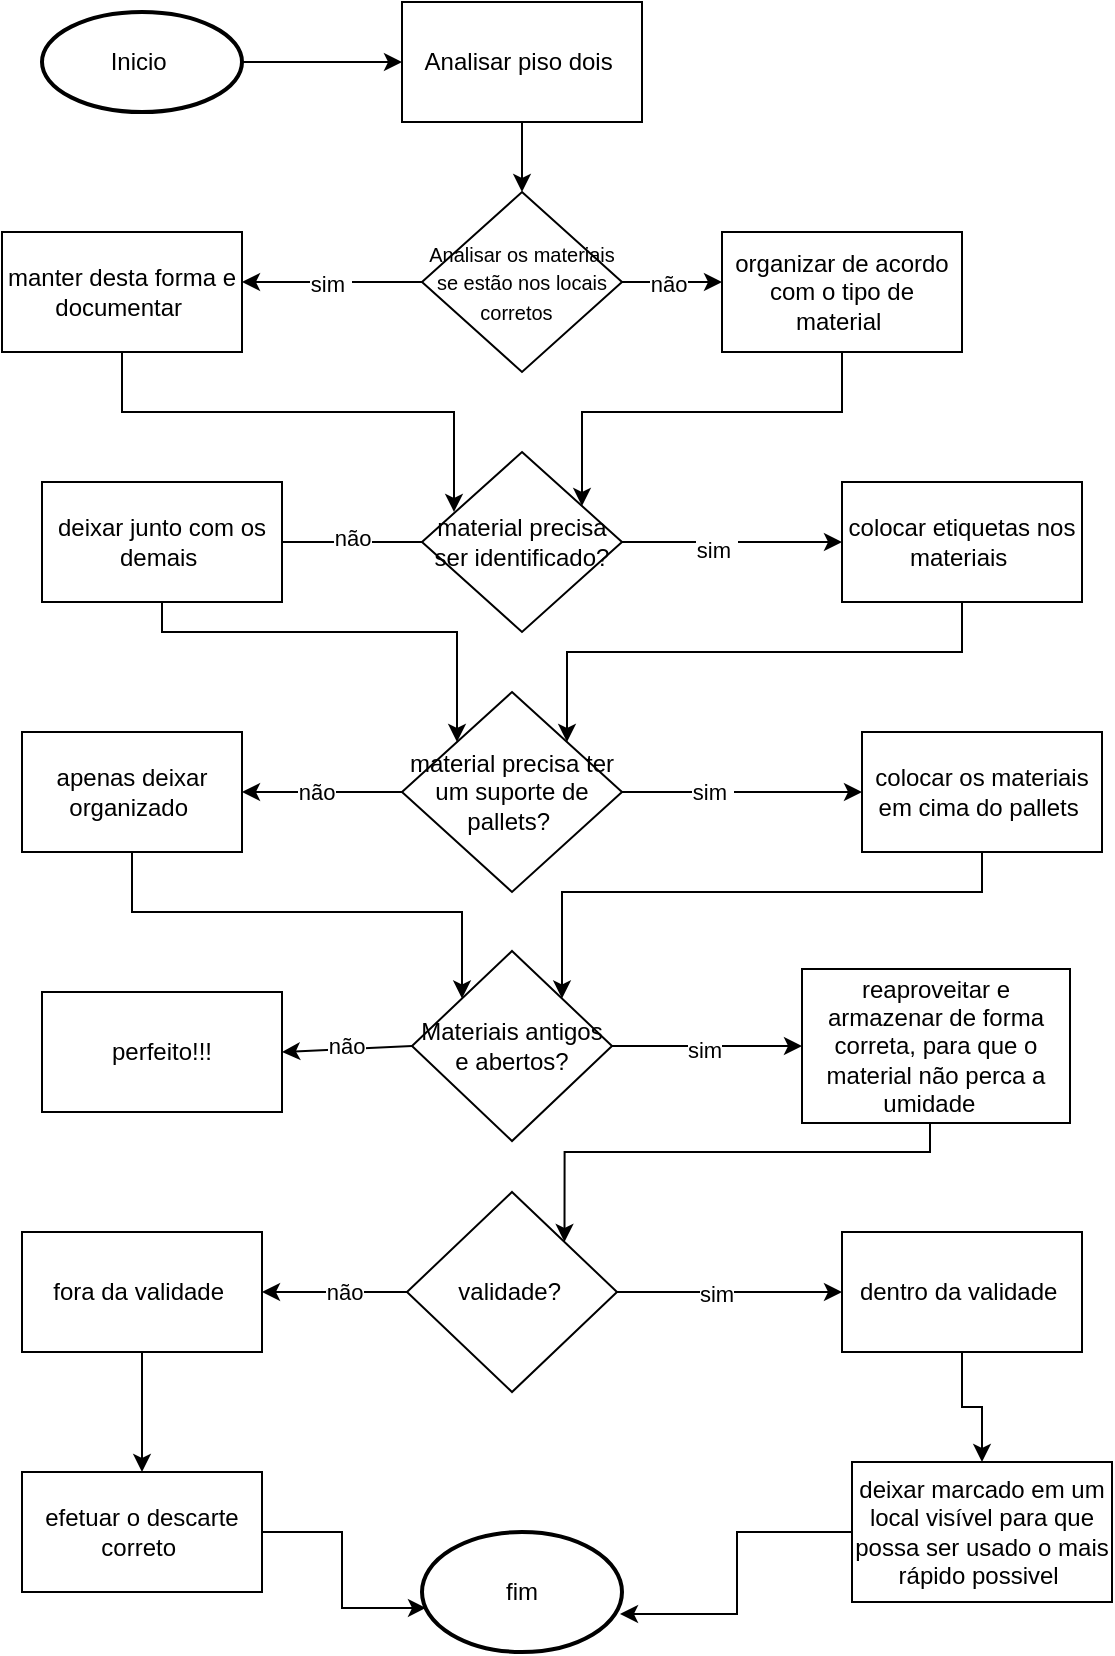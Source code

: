 <mxfile version="23.1.5" type="github">
  <diagram name="Página-1" id="9yMu32MpuAbdIeqK6lV5">
    <mxGraphModel dx="1434" dy="790" grid="1" gridSize="10" guides="1" tooltips="1" connect="1" arrows="1" fold="1" page="1" pageScale="1" pageWidth="827" pageHeight="1169" math="0" shadow="0">
      <root>
        <mxCell id="0" />
        <mxCell id="1" parent="0" />
        <mxCell id="nx1gxkxAw9D206AAHLom-15" style="edgeStyle=orthogonalEdgeStyle;rounded=0;orthogonalLoop=1;jettySize=auto;html=1;entryX=0;entryY=0.5;entryDx=0;entryDy=0;" edge="1" parent="1" source="nx1gxkxAw9D206AAHLom-2" target="nx1gxkxAw9D206AAHLom-3">
          <mxGeometry relative="1" as="geometry" />
        </mxCell>
        <mxCell id="nx1gxkxAw9D206AAHLom-2" value="Inicio&amp;nbsp;" style="strokeWidth=2;html=1;shape=mxgraph.flowchart.start_1;whiteSpace=wrap;" vertex="1" parent="1">
          <mxGeometry x="30" y="20" width="100" height="50" as="geometry" />
        </mxCell>
        <mxCell id="nx1gxkxAw9D206AAHLom-16" style="edgeStyle=orthogonalEdgeStyle;rounded=0;orthogonalLoop=1;jettySize=auto;html=1;entryX=0.5;entryY=0;entryDx=0;entryDy=0;" edge="1" parent="1" source="nx1gxkxAw9D206AAHLom-3" target="nx1gxkxAw9D206AAHLom-4">
          <mxGeometry relative="1" as="geometry" />
        </mxCell>
        <mxCell id="nx1gxkxAw9D206AAHLom-3" value="Analisar piso dois&amp;nbsp;" style="rounded=0;whiteSpace=wrap;html=1;" vertex="1" parent="1">
          <mxGeometry x="210" y="15" width="120" height="60" as="geometry" />
        </mxCell>
        <mxCell id="nx1gxkxAw9D206AAHLom-4" value="&lt;font style=&quot;font-size: 10px;&quot;&gt;Analisar os materiais se estão nos locais corretos&amp;nbsp;&amp;nbsp;&lt;/font&gt;" style="rhombus;whiteSpace=wrap;html=1;" vertex="1" parent="1">
          <mxGeometry x="220" y="110" width="100" height="90" as="geometry" />
        </mxCell>
        <mxCell id="nx1gxkxAw9D206AAHLom-5" value="" style="endArrow=classic;html=1;rounded=0;" edge="1" parent="1" source="nx1gxkxAw9D206AAHLom-4">
          <mxGeometry relative="1" as="geometry">
            <mxPoint x="280" y="155" as="sourcePoint" />
            <mxPoint x="370" y="155" as="targetPoint" />
          </mxGeometry>
        </mxCell>
        <mxCell id="nx1gxkxAw9D206AAHLom-14" value="não" style="edgeLabel;html=1;align=center;verticalAlign=middle;resizable=0;points=[];" vertex="1" connectable="0" parent="nx1gxkxAw9D206AAHLom-5">
          <mxGeometry x="-0.089" y="-1" relative="1" as="geometry">
            <mxPoint as="offset" />
          </mxGeometry>
        </mxCell>
        <mxCell id="nx1gxkxAw9D206AAHLom-9" value="" style="endArrow=classic;html=1;rounded=0;exitX=0;exitY=0.5;exitDx=0;exitDy=0;" edge="1" parent="1" source="nx1gxkxAw9D206AAHLom-4">
          <mxGeometry relative="1" as="geometry">
            <mxPoint x="-20" y="200" as="sourcePoint" />
            <mxPoint x="130" y="155" as="targetPoint" />
            <Array as="points" />
          </mxGeometry>
        </mxCell>
        <mxCell id="nx1gxkxAw9D206AAHLom-13" value="sim&amp;nbsp;" style="edgeLabel;html=1;align=center;verticalAlign=middle;resizable=0;points=[];" vertex="1" connectable="0" parent="nx1gxkxAw9D206AAHLom-9">
          <mxGeometry x="0.022" y="1" relative="1" as="geometry">
            <mxPoint as="offset" />
          </mxGeometry>
        </mxCell>
        <mxCell id="nx1gxkxAw9D206AAHLom-37" style="edgeStyle=orthogonalEdgeStyle;rounded=0;orthogonalLoop=1;jettySize=auto;html=1;" edge="1" parent="1" source="nx1gxkxAw9D206AAHLom-17" target="nx1gxkxAw9D206AAHLom-35">
          <mxGeometry relative="1" as="geometry">
            <Array as="points">
              <mxPoint x="430" y="220" />
              <mxPoint x="300" y="220" />
            </Array>
          </mxGeometry>
        </mxCell>
        <mxCell id="nx1gxkxAw9D206AAHLom-17" value="organizar de acordo com o tipo de material&amp;nbsp;" style="rounded=0;whiteSpace=wrap;html=1;" vertex="1" parent="1">
          <mxGeometry x="370" y="130" width="120" height="60" as="geometry" />
        </mxCell>
        <mxCell id="nx1gxkxAw9D206AAHLom-18" value="manter desta forma e documentar&amp;nbsp;" style="rounded=0;whiteSpace=wrap;html=1;" vertex="1" parent="1">
          <mxGeometry x="10" y="130" width="120" height="60" as="geometry" />
        </mxCell>
        <mxCell id="nx1gxkxAw9D206AAHLom-19" value="material precisa ter um suporte de pallets?&amp;nbsp;" style="rhombus;whiteSpace=wrap;html=1;" vertex="1" parent="1">
          <mxGeometry x="210" y="360" width="110" height="100" as="geometry" />
        </mxCell>
        <mxCell id="nx1gxkxAw9D206AAHLom-22" value="" style="endArrow=classic;html=1;rounded=0;exitX=1;exitY=0.5;exitDx=0;exitDy=0;entryX=0;entryY=0.5;entryDx=0;entryDy=0;" edge="1" parent="1" source="nx1gxkxAw9D206AAHLom-19" target="nx1gxkxAw9D206AAHLom-33">
          <mxGeometry relative="1" as="geometry">
            <mxPoint x="330" y="300" as="sourcePoint" />
            <mxPoint x="450" y="300" as="targetPoint" />
          </mxGeometry>
        </mxCell>
        <mxCell id="nx1gxkxAw9D206AAHLom-26" value="sim&amp;nbsp;" style="edgeLabel;html=1;align=center;verticalAlign=middle;resizable=0;points=[];" vertex="1" connectable="0" parent="nx1gxkxAw9D206AAHLom-22">
          <mxGeometry x="-0.261" relative="1" as="geometry">
            <mxPoint as="offset" />
          </mxGeometry>
        </mxCell>
        <mxCell id="nx1gxkxAw9D206AAHLom-27" value="" style="endArrow=classic;html=1;rounded=0;entryX=1;entryY=0.5;entryDx=0;entryDy=0;exitX=0;exitY=0.5;exitDx=0;exitDy=0;" edge="1" parent="1" source="nx1gxkxAw9D206AAHLom-19" target="nx1gxkxAw9D206AAHLom-32">
          <mxGeometry relative="1" as="geometry">
            <mxPoint x="210" y="300" as="sourcePoint" />
            <mxPoint x="110" y="300" as="targetPoint" />
          </mxGeometry>
        </mxCell>
        <mxCell id="nx1gxkxAw9D206AAHLom-31" value="não" style="edgeLabel;html=1;align=center;verticalAlign=middle;resizable=0;points=[];" vertex="1" connectable="0" parent="nx1gxkxAw9D206AAHLom-27">
          <mxGeometry x="0.08" y="5" relative="1" as="geometry">
            <mxPoint y="-5" as="offset" />
          </mxGeometry>
        </mxCell>
        <mxCell id="nx1gxkxAw9D206AAHLom-68" style="edgeStyle=orthogonalEdgeStyle;rounded=0;orthogonalLoop=1;jettySize=auto;html=1;entryX=0;entryY=0;entryDx=0;entryDy=0;" edge="1" parent="1" source="nx1gxkxAw9D206AAHLom-32" target="nx1gxkxAw9D206AAHLom-53">
          <mxGeometry relative="1" as="geometry">
            <Array as="points">
              <mxPoint x="75" y="470" />
              <mxPoint x="240" y="470" />
            </Array>
          </mxGeometry>
        </mxCell>
        <mxCell id="nx1gxkxAw9D206AAHLom-32" value="apenas deixar organizado&amp;nbsp;" style="rounded=0;whiteSpace=wrap;html=1;" vertex="1" parent="1">
          <mxGeometry x="20" y="380" width="110" height="60" as="geometry" />
        </mxCell>
        <mxCell id="nx1gxkxAw9D206AAHLom-69" style="edgeStyle=orthogonalEdgeStyle;rounded=0;orthogonalLoop=1;jettySize=auto;html=1;entryX=1;entryY=0;entryDx=0;entryDy=0;" edge="1" parent="1" source="nx1gxkxAw9D206AAHLom-33" target="nx1gxkxAw9D206AAHLom-53">
          <mxGeometry relative="1" as="geometry">
            <Array as="points">
              <mxPoint x="500" y="460" />
              <mxPoint x="290" y="460" />
            </Array>
          </mxGeometry>
        </mxCell>
        <mxCell id="nx1gxkxAw9D206AAHLom-33" value="colocar os materiais em cima do pallets&amp;nbsp;" style="rounded=0;whiteSpace=wrap;html=1;" vertex="1" parent="1">
          <mxGeometry x="440" y="380" width="120" height="60" as="geometry" />
        </mxCell>
        <mxCell id="nx1gxkxAw9D206AAHLom-35" value="material precisa ser identificado?" style="rhombus;whiteSpace=wrap;html=1;" vertex="1" parent="1">
          <mxGeometry x="220" y="240" width="100" height="90" as="geometry" />
        </mxCell>
        <mxCell id="nx1gxkxAw9D206AAHLom-36" style="edgeStyle=orthogonalEdgeStyle;rounded=0;orthogonalLoop=1;jettySize=auto;html=1;entryX=0.16;entryY=0.333;entryDx=0;entryDy=0;entryPerimeter=0;" edge="1" parent="1" source="nx1gxkxAw9D206AAHLom-18" target="nx1gxkxAw9D206AAHLom-35">
          <mxGeometry relative="1" as="geometry">
            <Array as="points">
              <mxPoint x="70" y="220" />
              <mxPoint x="236" y="220" />
            </Array>
          </mxGeometry>
        </mxCell>
        <mxCell id="nx1gxkxAw9D206AAHLom-38" value="" style="endArrow=classic;html=1;rounded=0;exitX=1;exitY=0.5;exitDx=0;exitDy=0;" edge="1" parent="1" source="nx1gxkxAw9D206AAHLom-35">
          <mxGeometry relative="1" as="geometry">
            <mxPoint x="320" y="290" as="sourcePoint" />
            <mxPoint x="430" y="285" as="targetPoint" />
          </mxGeometry>
        </mxCell>
        <mxCell id="nx1gxkxAw9D206AAHLom-42" value="sim&amp;nbsp;" style="edgeLabel;html=1;align=center;verticalAlign=middle;resizable=0;points=[];" vertex="1" connectable="0" parent="nx1gxkxAw9D206AAHLom-38">
          <mxGeometry x="-0.15" y="-4" relative="1" as="geometry">
            <mxPoint as="offset" />
          </mxGeometry>
        </mxCell>
        <mxCell id="nx1gxkxAw9D206AAHLom-43" value="" style="endArrow=classic;html=1;rounded=0;exitX=0;exitY=0.5;exitDx=0;exitDy=0;" edge="1" parent="1" source="nx1gxkxAw9D206AAHLom-35">
          <mxGeometry relative="1" as="geometry">
            <mxPoint x="-30" y="330" as="sourcePoint" />
            <mxPoint x="140" y="285" as="targetPoint" />
          </mxGeometry>
        </mxCell>
        <mxCell id="nx1gxkxAw9D206AAHLom-47" value="não" style="edgeLabel;html=1;align=center;verticalAlign=middle;resizable=0;points=[];" vertex="1" connectable="0" parent="nx1gxkxAw9D206AAHLom-43">
          <mxGeometry x="-0.125" y="-2" relative="1" as="geometry">
            <mxPoint as="offset" />
          </mxGeometry>
        </mxCell>
        <mxCell id="nx1gxkxAw9D206AAHLom-52" style="edgeStyle=orthogonalEdgeStyle;rounded=0;orthogonalLoop=1;jettySize=auto;html=1;entryX=1;entryY=0;entryDx=0;entryDy=0;" edge="1" parent="1" source="nx1gxkxAw9D206AAHLom-48" target="nx1gxkxAw9D206AAHLom-19">
          <mxGeometry relative="1" as="geometry">
            <Array as="points">
              <mxPoint x="490" y="340" />
              <mxPoint x="293" y="340" />
            </Array>
          </mxGeometry>
        </mxCell>
        <mxCell id="nx1gxkxAw9D206AAHLom-48" value="colocar etiquetas nos materiais&amp;nbsp;" style="rounded=0;whiteSpace=wrap;html=1;" vertex="1" parent="1">
          <mxGeometry x="430" y="255" width="120" height="60" as="geometry" />
        </mxCell>
        <mxCell id="nx1gxkxAw9D206AAHLom-51" style="edgeStyle=orthogonalEdgeStyle;rounded=0;orthogonalLoop=1;jettySize=auto;html=1;entryX=0;entryY=0;entryDx=0;entryDy=0;" edge="1" parent="1" source="nx1gxkxAw9D206AAHLom-49" target="nx1gxkxAw9D206AAHLom-19">
          <mxGeometry relative="1" as="geometry">
            <Array as="points">
              <mxPoint x="90" y="330" />
              <mxPoint x="238" y="330" />
            </Array>
          </mxGeometry>
        </mxCell>
        <mxCell id="nx1gxkxAw9D206AAHLom-49" value="deixar junto com os demais&amp;nbsp;" style="rounded=0;whiteSpace=wrap;html=1;" vertex="1" parent="1">
          <mxGeometry x="30" y="255" width="120" height="60" as="geometry" />
        </mxCell>
        <mxCell id="nx1gxkxAw9D206AAHLom-53" value="Materiais antigos e abertos?" style="rhombus;whiteSpace=wrap;html=1;" vertex="1" parent="1">
          <mxGeometry x="215" y="489.5" width="100" height="95" as="geometry" />
        </mxCell>
        <mxCell id="nx1gxkxAw9D206AAHLom-87" style="edgeStyle=orthogonalEdgeStyle;rounded=0;orthogonalLoop=1;jettySize=auto;html=1;entryX=1;entryY=0;entryDx=0;entryDy=0;" edge="1" parent="1" source="nx1gxkxAw9D206AAHLom-54" target="nx1gxkxAw9D206AAHLom-70">
          <mxGeometry relative="1" as="geometry">
            <Array as="points">
              <mxPoint x="474" y="590" />
              <mxPoint x="291" y="590" />
            </Array>
          </mxGeometry>
        </mxCell>
        <mxCell id="nx1gxkxAw9D206AAHLom-54" value="reaproveitar e armazenar de forma correta, para que o material não perca a umidade&amp;nbsp;&amp;nbsp;" style="rounded=0;whiteSpace=wrap;html=1;" vertex="1" parent="1">
          <mxGeometry x="410" y="498.5" width="134" height="77" as="geometry" />
        </mxCell>
        <mxCell id="nx1gxkxAw9D206AAHLom-55" value="" style="endArrow=classic;html=1;rounded=0;exitX=1;exitY=0.5;exitDx=0;exitDy=0;entryX=0;entryY=0.5;entryDx=0;entryDy=0;" edge="1" parent="1" source="nx1gxkxAw9D206AAHLom-53" target="nx1gxkxAw9D206AAHLom-54">
          <mxGeometry relative="1" as="geometry">
            <mxPoint x="310" y="540" as="sourcePoint" />
            <mxPoint x="410" y="540" as="targetPoint" />
          </mxGeometry>
        </mxCell>
        <mxCell id="nx1gxkxAw9D206AAHLom-61" value="sim" style="edgeLabel;html=1;align=center;verticalAlign=middle;resizable=0;points=[];" vertex="1" connectable="0" parent="nx1gxkxAw9D206AAHLom-55">
          <mxGeometry x="-0.03" y="-2" relative="1" as="geometry">
            <mxPoint as="offset" />
          </mxGeometry>
        </mxCell>
        <mxCell id="nx1gxkxAw9D206AAHLom-62" value="" style="endArrow=classic;html=1;rounded=0;exitX=0;exitY=0.5;exitDx=0;exitDy=0;entryX=1;entryY=0.5;entryDx=0;entryDy=0;entryPerimeter=0;" edge="1" parent="1" source="nx1gxkxAw9D206AAHLom-53" target="nx1gxkxAw9D206AAHLom-67">
          <mxGeometry relative="1" as="geometry">
            <mxPoint x="120" y="610" as="sourcePoint" />
            <mxPoint x="150" y="540" as="targetPoint" />
          </mxGeometry>
        </mxCell>
        <mxCell id="nx1gxkxAw9D206AAHLom-66" value="não" style="edgeLabel;html=1;align=center;verticalAlign=middle;resizable=0;points=[];" vertex="1" connectable="0" parent="nx1gxkxAw9D206AAHLom-62">
          <mxGeometry x="0.022" y="4" relative="1" as="geometry">
            <mxPoint y="-6" as="offset" />
          </mxGeometry>
        </mxCell>
        <mxCell id="nx1gxkxAw9D206AAHLom-67" value="perfeito!!!" style="rounded=0;whiteSpace=wrap;html=1;" vertex="1" parent="1">
          <mxGeometry x="30" y="510" width="120" height="60" as="geometry" />
        </mxCell>
        <mxCell id="nx1gxkxAw9D206AAHLom-70" value="validade?&amp;nbsp;" style="rhombus;whiteSpace=wrap;html=1;" vertex="1" parent="1">
          <mxGeometry x="212.5" y="610" width="105" height="100" as="geometry" />
        </mxCell>
        <mxCell id="nx1gxkxAw9D206AAHLom-71" value="" style="endArrow=classic;html=1;rounded=0;exitX=1;exitY=0.5;exitDx=0;exitDy=0;" edge="1" parent="1" source="nx1gxkxAw9D206AAHLom-70">
          <mxGeometry relative="1" as="geometry">
            <mxPoint x="320" y="660" as="sourcePoint" />
            <mxPoint x="430" y="660" as="targetPoint" />
          </mxGeometry>
        </mxCell>
        <mxCell id="nx1gxkxAw9D206AAHLom-75" value="sim" style="edgeLabel;html=1;align=center;verticalAlign=middle;resizable=0;points=[];" vertex="1" connectable="0" parent="nx1gxkxAw9D206AAHLom-71">
          <mxGeometry x="-0.12" y="-1" relative="1" as="geometry">
            <mxPoint as="offset" />
          </mxGeometry>
        </mxCell>
        <mxCell id="nx1gxkxAw9D206AAHLom-80" style="edgeStyle=orthogonalEdgeStyle;rounded=0;orthogonalLoop=1;jettySize=auto;html=1;" edge="1" parent="1" source="nx1gxkxAw9D206AAHLom-76" target="nx1gxkxAw9D206AAHLom-79">
          <mxGeometry relative="1" as="geometry" />
        </mxCell>
        <mxCell id="nx1gxkxAw9D206AAHLom-76" value="dentro da validade&amp;nbsp;" style="rounded=0;whiteSpace=wrap;html=1;" vertex="1" parent="1">
          <mxGeometry x="430" y="630" width="120" height="60" as="geometry" />
        </mxCell>
        <mxCell id="nx1gxkxAw9D206AAHLom-81" style="edgeStyle=orthogonalEdgeStyle;rounded=0;orthogonalLoop=1;jettySize=auto;html=1;entryX=0.5;entryY=0;entryDx=0;entryDy=0;" edge="1" parent="1" source="nx1gxkxAw9D206AAHLom-77" target="nx1gxkxAw9D206AAHLom-78">
          <mxGeometry relative="1" as="geometry" />
        </mxCell>
        <mxCell id="nx1gxkxAw9D206AAHLom-77" value="fora da validade&amp;nbsp;" style="rounded=0;whiteSpace=wrap;html=1;" vertex="1" parent="1">
          <mxGeometry x="20" y="630" width="120" height="60" as="geometry" />
        </mxCell>
        <mxCell id="nx1gxkxAw9D206AAHLom-78" value="efetuar o descarte correto&amp;nbsp;" style="rounded=0;whiteSpace=wrap;html=1;" vertex="1" parent="1">
          <mxGeometry x="20" y="750" width="120" height="60" as="geometry" />
        </mxCell>
        <mxCell id="nx1gxkxAw9D206AAHLom-79" value="deixar marcado em um local visível para que possa ser usado o mais rápido possivel&amp;nbsp;" style="rounded=0;whiteSpace=wrap;html=1;" vertex="1" parent="1">
          <mxGeometry x="435" y="745" width="130" height="70" as="geometry" />
        </mxCell>
        <mxCell id="nx1gxkxAw9D206AAHLom-82" value="" style="endArrow=classic;html=1;rounded=0;exitX=0;exitY=0.5;exitDx=0;exitDy=0;entryX=1;entryY=0.5;entryDx=0;entryDy=0;" edge="1" parent="1" source="nx1gxkxAw9D206AAHLom-70" target="nx1gxkxAw9D206AAHLom-77">
          <mxGeometry relative="1" as="geometry">
            <mxPoint x="170" y="740" as="sourcePoint" />
            <mxPoint x="330" y="740" as="targetPoint" />
          </mxGeometry>
        </mxCell>
        <mxCell id="nx1gxkxAw9D206AAHLom-86" value="não" style="edgeLabel;html=1;align=center;verticalAlign=middle;resizable=0;points=[];" vertex="1" connectable="0" parent="nx1gxkxAw9D206AAHLom-82">
          <mxGeometry x="-0.103" y="3" relative="1" as="geometry">
            <mxPoint x="1" y="-3" as="offset" />
          </mxGeometry>
        </mxCell>
        <mxCell id="nx1gxkxAw9D206AAHLom-90" value="fim" style="strokeWidth=2;html=1;shape=mxgraph.flowchart.start_1;whiteSpace=wrap;" vertex="1" parent="1">
          <mxGeometry x="220" y="780" width="100" height="60" as="geometry" />
        </mxCell>
        <mxCell id="nx1gxkxAw9D206AAHLom-91" style="edgeStyle=orthogonalEdgeStyle;rounded=0;orthogonalLoop=1;jettySize=auto;html=1;entryX=0.02;entryY=0.633;entryDx=0;entryDy=0;entryPerimeter=0;" edge="1" parent="1" source="nx1gxkxAw9D206AAHLom-78" target="nx1gxkxAw9D206AAHLom-90">
          <mxGeometry relative="1" as="geometry" />
        </mxCell>
        <mxCell id="nx1gxkxAw9D206AAHLom-92" style="edgeStyle=orthogonalEdgeStyle;rounded=0;orthogonalLoop=1;jettySize=auto;html=1;entryX=0.99;entryY=0.683;entryDx=0;entryDy=0;entryPerimeter=0;" edge="1" parent="1" source="nx1gxkxAw9D206AAHLom-79" target="nx1gxkxAw9D206AAHLom-90">
          <mxGeometry relative="1" as="geometry" />
        </mxCell>
      </root>
    </mxGraphModel>
  </diagram>
</mxfile>
